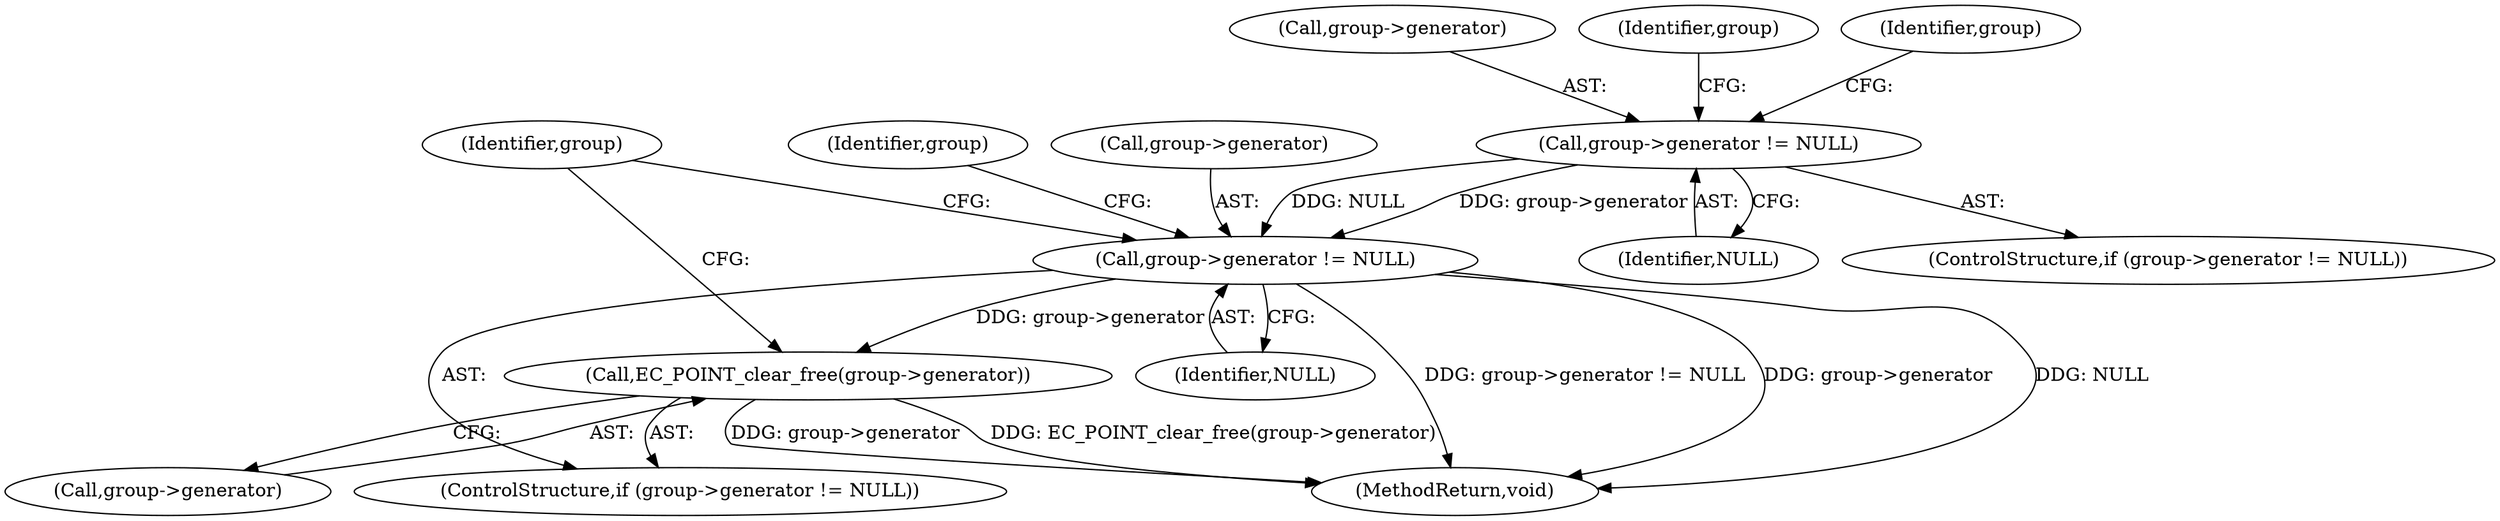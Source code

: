 digraph "0_openssl_8aed2a7548362e88e84a7feb795a3a97e8395008@pointer" {
"1000153" [label="(Call,group->generator != NULL)"];
"1000134" [label="(Call,group->generator != NULL)"];
"1000158" [label="(Call,EC_POINT_clear_free(group->generator))"];
"1000133" [label="(ControlStructure,if (group->generator != NULL))"];
"1000165" [label="(Identifier,group)"];
"1000135" [label="(Call,group->generator)"];
"1000153" [label="(Call,group->generator != NULL)"];
"1000157" [label="(Identifier,NULL)"];
"1000174" [label="(MethodReturn,void)"];
"1000159" [label="(Call,group->generator)"];
"1000134" [label="(Call,group->generator != NULL)"];
"1000160" [label="(Identifier,group)"];
"1000152" [label="(ControlStructure,if (group->generator != NULL))"];
"1000138" [label="(Identifier,NULL)"];
"1000146" [label="(Identifier,group)"];
"1000142" [label="(Identifier,group)"];
"1000154" [label="(Call,group->generator)"];
"1000158" [label="(Call,EC_POINT_clear_free(group->generator))"];
"1000153" -> "1000152"  [label="AST: "];
"1000153" -> "1000157"  [label="CFG: "];
"1000154" -> "1000153"  [label="AST: "];
"1000157" -> "1000153"  [label="AST: "];
"1000160" -> "1000153"  [label="CFG: "];
"1000165" -> "1000153"  [label="CFG: "];
"1000153" -> "1000174"  [label="DDG: NULL"];
"1000153" -> "1000174"  [label="DDG: group->generator != NULL"];
"1000153" -> "1000174"  [label="DDG: group->generator"];
"1000134" -> "1000153"  [label="DDG: group->generator"];
"1000134" -> "1000153"  [label="DDG: NULL"];
"1000153" -> "1000158"  [label="DDG: group->generator"];
"1000134" -> "1000133"  [label="AST: "];
"1000134" -> "1000138"  [label="CFG: "];
"1000135" -> "1000134"  [label="AST: "];
"1000138" -> "1000134"  [label="AST: "];
"1000142" -> "1000134"  [label="CFG: "];
"1000146" -> "1000134"  [label="CFG: "];
"1000158" -> "1000152"  [label="AST: "];
"1000158" -> "1000159"  [label="CFG: "];
"1000159" -> "1000158"  [label="AST: "];
"1000165" -> "1000158"  [label="CFG: "];
"1000158" -> "1000174"  [label="DDG: group->generator"];
"1000158" -> "1000174"  [label="DDG: EC_POINT_clear_free(group->generator)"];
}
